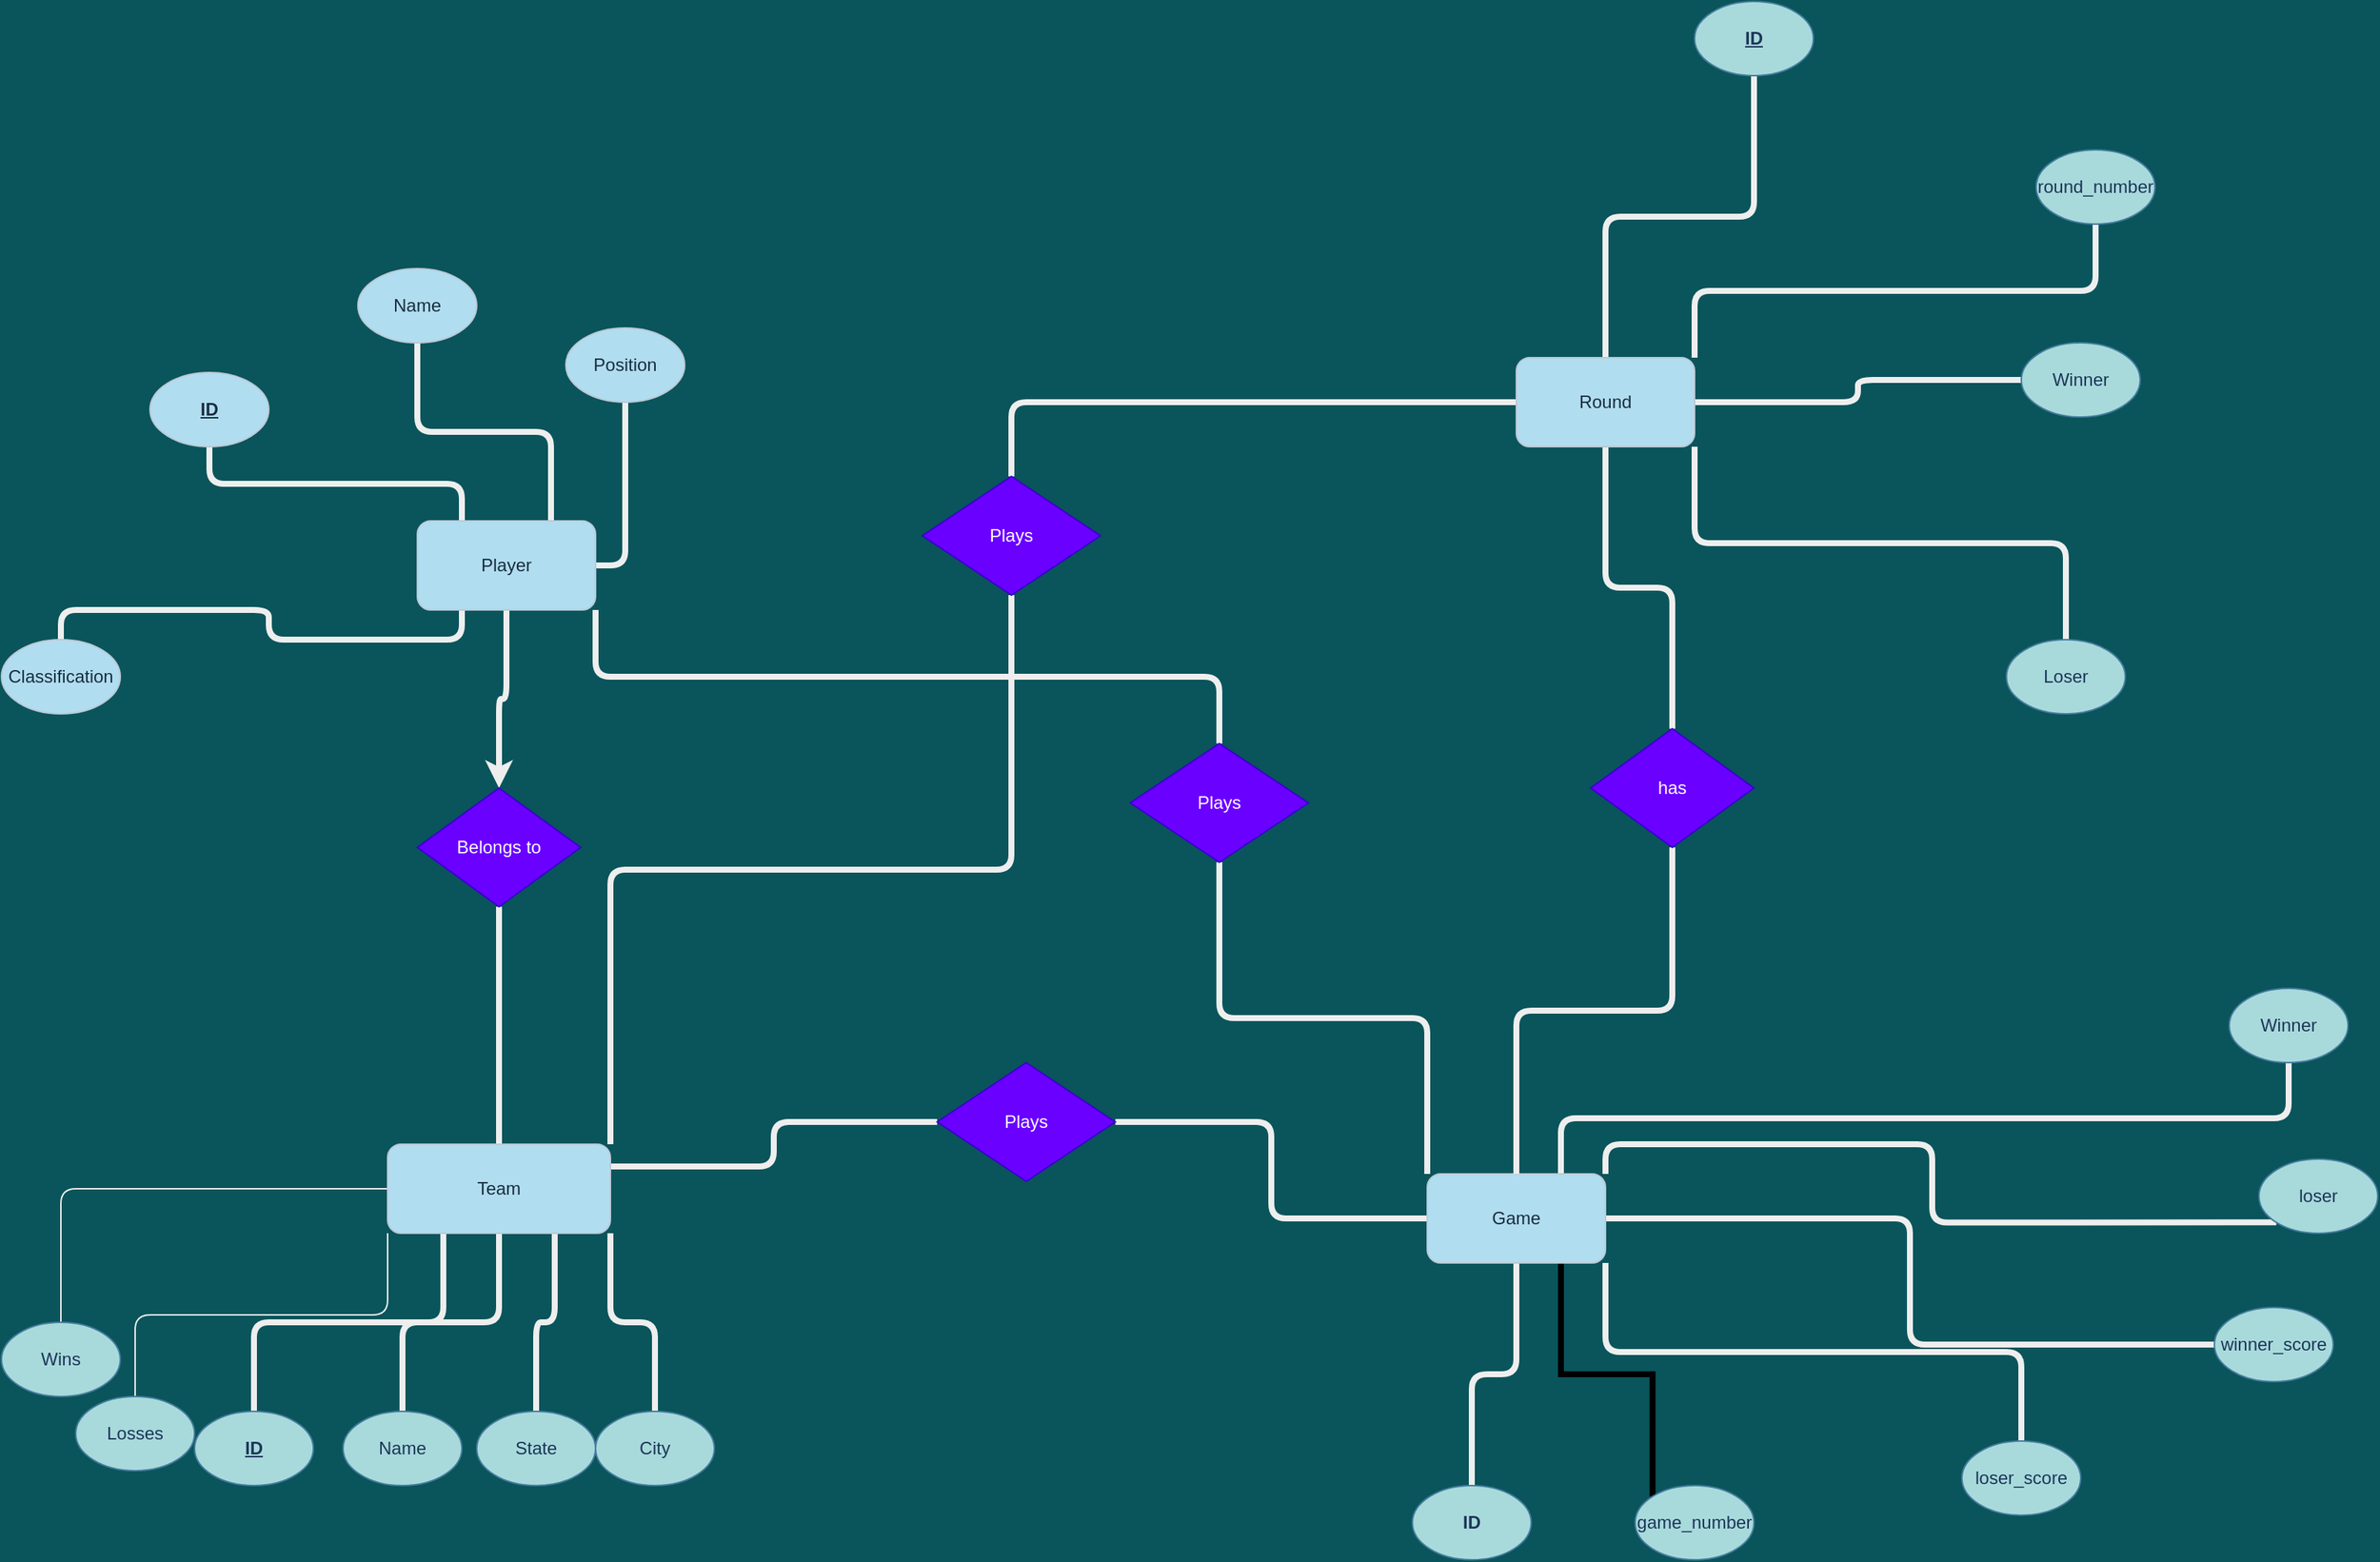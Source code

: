 <mxfile>
    <diagram id="f1fNdSs0WdLGAotpnBLY" name="Page-1">
        <mxGraphModel dx="3735" dy="1795" grid="1" gridSize="10" guides="1" tooltips="1" connect="1" arrows="1" fold="1" page="1" pageScale="1" pageWidth="1100" pageHeight="850" background="#09555B" math="0" shadow="0">
            <root>
                <mxCell id="0"/>
                <mxCell id="1" parent="0"/>
                <mxCell id="10" style="edgeStyle=orthogonalEdgeStyle;curved=0;rounded=1;sketch=0;orthogonalLoop=1;jettySize=auto;html=1;exitX=0.25;exitY=0;exitDx=0;exitDy=0;entryX=0.5;entryY=1;entryDx=0;entryDy=0;fontColor=#FFFFFF;strokeColor=#EEEEEE;labelBackgroundColor=#09555B;endArrow=none;endFill=0;strokeWidth=4;" parent="1" source="2" target="8" edge="1">
                    <mxGeometry relative="1" as="geometry"/>
                </mxCell>
                <mxCell id="11" style="edgeStyle=orthogonalEdgeStyle;curved=0;rounded=1;sketch=0;orthogonalLoop=1;jettySize=auto;html=1;exitX=0.75;exitY=0;exitDx=0;exitDy=0;fontColor=#FFFFFF;strokeColor=#EEEEEE;entryX=0.5;entryY=1;entryDx=0;entryDy=0;labelBackgroundColor=#09555B;endArrow=none;endFill=0;strokeWidth=4;" parent="1" source="2" target="7" edge="1">
                    <mxGeometry relative="1" as="geometry">
                        <mxPoint x="220" y="100" as="targetPoint"/>
                    </mxGeometry>
                </mxCell>
                <mxCell id="12" style="edgeStyle=orthogonalEdgeStyle;curved=0;rounded=1;sketch=0;orthogonalLoop=1;jettySize=auto;html=1;exitX=1;exitY=0.5;exitDx=0;exitDy=0;fontColor=#FFFFFF;strokeColor=#EEEEEE;labelBackgroundColor=#09555B;strokeWidth=4;endArrow=none;endFill=0;" parent="1" source="2" target="9" edge="1">
                    <mxGeometry relative="1" as="geometry"/>
                </mxCell>
                <mxCell id="17" style="edgeStyle=orthogonalEdgeStyle;curved=0;rounded=1;sketch=0;orthogonalLoop=1;jettySize=auto;html=1;exitX=0.25;exitY=1;exitDx=0;exitDy=0;fontColor=#FFFFFF;strokeColor=#EEEEEE;endArrow=none;endFill=0;strokeWidth=4;" parent="1" source="2" target="15" edge="1">
                    <mxGeometry relative="1" as="geometry"/>
                </mxCell>
                <mxCell id="49" style="edgeStyle=orthogonalEdgeStyle;curved=0;rounded=1;sketch=0;orthogonalLoop=1;jettySize=auto;html=1;exitX=0.5;exitY=1;exitDx=0;exitDy=0;entryX=0.5;entryY=0;entryDx=0;entryDy=0;fontColor=#FFFFFF;strokeColor=#EEEEEE;strokeWidth=4;" parent="1" source="2" target="47" edge="1">
                    <mxGeometry relative="1" as="geometry"/>
                </mxCell>
                <mxCell id="70" style="edgeStyle=orthogonalEdgeStyle;curved=0;rounded=1;sketch=0;orthogonalLoop=1;jettySize=auto;html=1;exitX=1;exitY=1;exitDx=0;exitDy=0;fontColor=#FFFFFF;strokeColor=#EEEEEE;strokeWidth=4;endArrow=none;endFill=0;" parent="1" source="2" target="69" edge="1">
                    <mxGeometry relative="1" as="geometry"/>
                </mxCell>
                <mxCell id="2" value="Player" style="rounded=1;whiteSpace=wrap;html=1;sketch=0;fontColor=#182E3E;strokeColor=#BAC8D3;fillColor=#B1DDF0;" parent="1" vertex="1">
                    <mxGeometry x="60" y="60" width="120" height="60" as="geometry"/>
                </mxCell>
                <mxCell id="34" style="edgeStyle=orthogonalEdgeStyle;curved=0;rounded=1;sketch=0;orthogonalLoop=1;jettySize=auto;html=1;exitX=0.5;exitY=1;exitDx=0;exitDy=0;entryX=0.5;entryY=0;entryDx=0;entryDy=0;fontColor=#FFFFFF;strokeColor=#EEEEEE;strokeWidth=4;endArrow=none;endFill=0;" parent="1" source="3" target="33" edge="1">
                    <mxGeometry relative="1" as="geometry"/>
                </mxCell>
                <mxCell id="36" style="edgeStyle=orthogonalEdgeStyle;curved=0;rounded=1;sketch=0;orthogonalLoop=1;jettySize=auto;html=1;exitX=1;exitY=1;exitDx=0;exitDy=0;entryX=0.5;entryY=0;entryDx=0;entryDy=0;fontColor=#FFFFFF;strokeColor=#EEEEEE;strokeWidth=4;endArrow=none;endFill=0;" parent="1" source="3" target="35" edge="1">
                    <mxGeometry relative="1" as="geometry"/>
                </mxCell>
                <mxCell id="44" style="edgeStyle=orthogonalEdgeStyle;curved=0;rounded=1;sketch=0;orthogonalLoop=1;jettySize=auto;html=1;exitX=1;exitY=0.5;exitDx=0;exitDy=0;entryX=0;entryY=0.5;entryDx=0;entryDy=0;fontColor=#FFFFFF;strokeColor=#EEEEEE;strokeWidth=4;endArrow=none;endFill=0;" parent="1" source="3" target="43" edge="1">
                    <mxGeometry relative="1" as="geometry"/>
                </mxCell>
                <mxCell id="56" style="edgeStyle=orthogonalEdgeStyle;curved=0;rounded=1;sketch=0;orthogonalLoop=1;jettySize=auto;html=1;exitX=0;exitY=0.5;exitDx=0;exitDy=0;entryX=1;entryY=0.5;entryDx=0;entryDy=0;fontColor=#FFFFFF;strokeColor=#EEEEEE;strokeWidth=4;endArrow=none;endFill=0;" parent="1" source="3" target="53" edge="1">
                    <mxGeometry relative="1" as="geometry"/>
                </mxCell>
                <mxCell id="61" style="edgeStyle=orthogonalEdgeStyle;curved=0;rounded=1;sketch=0;orthogonalLoop=1;jettySize=auto;html=1;exitX=0.75;exitY=0;exitDx=0;exitDy=0;entryX=0.5;entryY=1;entryDx=0;entryDy=0;fontColor=#FFFFFF;strokeColor=#EEEEEE;strokeWidth=4;endArrow=none;endFill=0;" parent="1" source="3" target="59" edge="1">
                    <mxGeometry relative="1" as="geometry"/>
                </mxCell>
                <mxCell id="62" style="edgeStyle=orthogonalEdgeStyle;curved=0;rounded=1;sketch=0;orthogonalLoop=1;jettySize=auto;html=1;exitX=1;exitY=0;exitDx=0;exitDy=0;entryX=0;entryY=1;entryDx=0;entryDy=0;fontColor=#FFFFFF;strokeColor=#EEEEEE;strokeWidth=4;endArrow=none;endFill=0;" parent="1" source="3" target="60" edge="1">
                    <mxGeometry relative="1" as="geometry"/>
                </mxCell>
                <mxCell id="71" style="edgeStyle=orthogonalEdgeStyle;curved=0;rounded=1;sketch=0;orthogonalLoop=1;jettySize=auto;html=1;exitX=0;exitY=0;exitDx=0;exitDy=0;entryX=0.5;entryY=1;entryDx=0;entryDy=0;fontColor=#FFFFFF;strokeColor=#EEEEEE;endArrow=none;endFill=0;strokeWidth=4;" parent="1" source="3" target="69" edge="1">
                    <mxGeometry relative="1" as="geometry"/>
                </mxCell>
                <mxCell id="75" style="edgeStyle=orthogonalEdgeStyle;rounded=0;orthogonalLoop=1;jettySize=auto;html=1;exitX=0.75;exitY=1;exitDx=0;exitDy=0;entryX=0;entryY=0;entryDx=0;entryDy=0;endArrow=none;endFill=0;strokeWidth=4;" edge="1" parent="1" source="3" target="74">
                    <mxGeometry relative="1" as="geometry"/>
                </mxCell>
                <mxCell id="3" value="Game" style="rounded=1;whiteSpace=wrap;html=1;sketch=0;fontColor=#182E3E;strokeColor=#BAC8D3;fillColor=#B1DDF0;" parent="1" vertex="1">
                    <mxGeometry x="740" y="500" width="120" height="60" as="geometry"/>
                </mxCell>
                <mxCell id="40" style="edgeStyle=orthogonalEdgeStyle;curved=0;rounded=1;sketch=0;orthogonalLoop=1;jettySize=auto;html=1;exitX=0.5;exitY=0;exitDx=0;exitDy=0;fontColor=#FFFFFF;strokeColor=#EEEEEE;strokeWidth=4;endArrow=none;endFill=0;" parent="1" source="4" target="39" edge="1">
                    <mxGeometry relative="1" as="geometry"/>
                </mxCell>
                <mxCell id="42" style="edgeStyle=orthogonalEdgeStyle;curved=0;rounded=1;sketch=0;orthogonalLoop=1;jettySize=auto;html=1;exitX=1;exitY=0;exitDx=0;exitDy=0;entryX=0.5;entryY=1;entryDx=0;entryDy=0;fontColor=#FFFFFF;strokeColor=#EEEEEE;strokeWidth=4;endArrow=none;endFill=0;" parent="1" source="4" target="41" edge="1">
                    <mxGeometry relative="1" as="geometry"/>
                </mxCell>
                <mxCell id="46" style="edgeStyle=orthogonalEdgeStyle;curved=0;rounded=1;sketch=0;orthogonalLoop=1;jettySize=auto;html=1;exitX=1;exitY=0.5;exitDx=0;exitDy=0;entryX=0;entryY=0.5;entryDx=0;entryDy=0;fontColor=#FFFFFF;strokeColor=#EEEEEE;strokeWidth=4;endArrow=none;endFill=0;" parent="1" source="4" target="45" edge="1">
                    <mxGeometry relative="1" as="geometry"/>
                </mxCell>
                <mxCell id="57" style="edgeStyle=orthogonalEdgeStyle;curved=0;rounded=1;sketch=0;orthogonalLoop=1;jettySize=auto;html=1;exitX=1;exitY=1;exitDx=0;exitDy=0;fontColor=#FFFFFF;strokeColor=#EEEEEE;entryX=0.5;entryY=0;entryDx=0;entryDy=0;strokeWidth=4;endArrow=none;endFill=0;" parent="1" source="4" target="58" edge="1">
                    <mxGeometry relative="1" as="geometry">
                        <mxPoint x="1010" y="210" as="targetPoint"/>
                    </mxGeometry>
                </mxCell>
                <mxCell id="64" value="" style="edgeStyle=orthogonalEdgeStyle;curved=0;rounded=1;sketch=0;orthogonalLoop=1;jettySize=auto;html=1;fontColor=#FFFFFF;strokeColor=#EEEEEE;strokeWidth=4;endArrow=none;endFill=0;" parent="1" source="4" target="63" edge="1">
                    <mxGeometry relative="1" as="geometry"/>
                </mxCell>
                <mxCell id="68" style="edgeStyle=orthogonalEdgeStyle;curved=0;rounded=1;sketch=0;orthogonalLoop=1;jettySize=auto;html=1;exitX=0;exitY=0.5;exitDx=0;exitDy=0;fontColor=#FFFFFF;strokeColor=#EEEEEE;strokeWidth=4;endArrow=none;endFill=0;" parent="1" source="4" target="67" edge="1">
                    <mxGeometry relative="1" as="geometry"/>
                </mxCell>
                <mxCell id="4" value="Round" style="rounded=1;whiteSpace=wrap;html=1;sketch=0;fontColor=#182E3E;strokeColor=#BAC8D3;fillColor=#B1DDF0;" parent="1" vertex="1">
                    <mxGeometry x="800" y="-50" width="120" height="60" as="geometry"/>
                </mxCell>
                <mxCell id="21" style="edgeStyle=orthogonalEdgeStyle;curved=0;rounded=1;sketch=0;orthogonalLoop=1;jettySize=auto;html=1;exitX=0.25;exitY=1;exitDx=0;exitDy=0;entryX=0.5;entryY=0;entryDx=0;entryDy=0;fontColor=#FFFFFF;strokeColor=#EEEEEE;endArrow=none;endFill=0;strokeWidth=4;" parent="1" source="5" target="20" edge="1">
                    <mxGeometry relative="1" as="geometry"/>
                </mxCell>
                <mxCell id="23" style="edgeStyle=orthogonalEdgeStyle;curved=0;rounded=1;sketch=0;orthogonalLoop=1;jettySize=auto;html=1;exitX=0.5;exitY=1;exitDx=0;exitDy=0;entryX=0.5;entryY=0;entryDx=0;entryDy=0;fontColor=#FFFFFF;strokeColor=#EEEEEE;strokeWidth=4;endArrow=none;endFill=0;" parent="1" source="5" target="22" edge="1">
                    <mxGeometry relative="1" as="geometry"/>
                </mxCell>
                <mxCell id="25" style="edgeStyle=orthogonalEdgeStyle;curved=0;rounded=1;sketch=0;orthogonalLoop=1;jettySize=auto;html=1;exitX=0.75;exitY=1;exitDx=0;exitDy=0;entryX=0.5;entryY=0;entryDx=0;entryDy=0;fontColor=#FFFFFF;strokeColor=#EEEEEE;strokeWidth=4;endArrow=none;endFill=0;" parent="1" source="5" target="24" edge="1">
                    <mxGeometry relative="1" as="geometry"/>
                </mxCell>
                <mxCell id="27" style="edgeStyle=orthogonalEdgeStyle;curved=0;rounded=1;sketch=0;orthogonalLoop=1;jettySize=auto;html=1;exitX=1;exitY=1;exitDx=0;exitDy=0;entryX=0.5;entryY=0;entryDx=0;entryDy=0;fontColor=#FFFFFF;strokeColor=#EEEEEE;strokeWidth=4;endArrow=none;endFill=0;" parent="1" source="5" target="26" edge="1">
                    <mxGeometry relative="1" as="geometry"/>
                </mxCell>
                <mxCell id="29" style="edgeStyle=orthogonalEdgeStyle;curved=0;rounded=1;sketch=0;orthogonalLoop=1;jettySize=auto;html=1;exitX=0;exitY=0.5;exitDx=0;exitDy=0;fontColor=#FFFFFF;strokeColor=#EEEEEE;entryX=0.5;entryY=0;entryDx=0;entryDy=0;endArrow=none;endFill=0;" parent="1" source="5" target="28" edge="1">
                    <mxGeometry relative="1" as="geometry">
                        <mxPoint x="-160" y="490" as="targetPoint"/>
                    </mxGeometry>
                </mxCell>
                <mxCell id="32" style="edgeStyle=orthogonalEdgeStyle;curved=0;rounded=1;sketch=0;orthogonalLoop=1;jettySize=auto;html=1;exitX=0;exitY=1;exitDx=0;exitDy=0;entryX=0.5;entryY=0;entryDx=0;entryDy=0;fontColor=#FFFFFF;strokeColor=#EEEEEE;endArrow=none;endFill=0;" parent="1" source="5" target="31" edge="1">
                    <mxGeometry relative="1" as="geometry"/>
                </mxCell>
                <mxCell id="52" style="edgeStyle=orthogonalEdgeStyle;curved=0;rounded=1;sketch=0;orthogonalLoop=1;jettySize=auto;html=1;exitX=0.5;exitY=0;exitDx=0;exitDy=0;entryX=0.5;entryY=1;entryDx=0;entryDy=0;fontColor=#FFFFFF;strokeColor=#EEEEEE;strokeWidth=4;endArrow=none;endFill=0;" parent="1" source="5" target="47" edge="1">
                    <mxGeometry relative="1" as="geometry"/>
                </mxCell>
                <mxCell id="55" style="edgeStyle=orthogonalEdgeStyle;curved=0;rounded=1;sketch=0;orthogonalLoop=1;jettySize=auto;html=1;exitX=1;exitY=0.25;exitDx=0;exitDy=0;entryX=0;entryY=0.5;entryDx=0;entryDy=0;fontColor=#FFFFFF;strokeColor=#EEEEEE;strokeWidth=4;endArrow=none;endFill=0;" parent="1" source="5" target="53" edge="1">
                    <mxGeometry relative="1" as="geometry"/>
                </mxCell>
                <mxCell id="66" style="edgeStyle=orthogonalEdgeStyle;curved=0;rounded=1;sketch=0;orthogonalLoop=1;jettySize=auto;html=1;exitX=1;exitY=0;exitDx=0;exitDy=0;fontColor=#FFFFFF;strokeColor=#EEEEEE;entryX=0.5;entryY=1;entryDx=0;entryDy=0;strokeWidth=4;endArrow=none;endFill=0;" parent="1" source="5" target="67" edge="1">
                    <mxGeometry relative="1" as="geometry">
                        <mxPoint x="380" y="250" as="targetPoint"/>
                    </mxGeometry>
                </mxCell>
                <mxCell id="5" value="Team" style="rounded=1;whiteSpace=wrap;html=1;sketch=0;fontColor=#182E3E;strokeColor=#BAC8D3;fillColor=#B1DDF0;" parent="1" vertex="1">
                    <mxGeometry x="40" y="480" width="150" height="60" as="geometry"/>
                </mxCell>
                <mxCell id="7" value="Name" style="ellipse;whiteSpace=wrap;html=1;rounded=0;sketch=0;fontColor=#182E3E;strokeColor=#BAC8D3;fillColor=#B1DDF0;" parent="1" vertex="1">
                    <mxGeometry x="20" y="-110" width="80" height="50" as="geometry"/>
                </mxCell>
                <mxCell id="8" value="&lt;b&gt;&lt;u&gt;ID&lt;/u&gt;&lt;/b&gt;" style="ellipse;whiteSpace=wrap;html=1;rounded=0;sketch=0;fontColor=#182E3E;strokeColor=#BAC8D3;fillColor=#B1DDF0;" parent="1" vertex="1">
                    <mxGeometry x="-120" y="-40" width="80" height="50" as="geometry"/>
                </mxCell>
                <mxCell id="9" value="Position" style="ellipse;whiteSpace=wrap;html=1;rounded=0;sketch=0;fontColor=#182E3E;strokeColor=#BAC8D3;fillColor=#B1DDF0;" parent="1" vertex="1">
                    <mxGeometry x="160" y="-70" width="80" height="50" as="geometry"/>
                </mxCell>
                <mxCell id="15" value="Classification" style="ellipse;whiteSpace=wrap;html=1;rounded=0;sketch=0;fontColor=#182E3E;strokeColor=#BAC8D3;fillColor=#B1DDF0;" parent="1" vertex="1">
                    <mxGeometry x="-220" y="140" width="80" height="50" as="geometry"/>
                </mxCell>
                <mxCell id="20" value="&lt;b&gt;&lt;u&gt;ID&lt;/u&gt;&lt;/b&gt;" style="ellipse;whiteSpace=wrap;html=1;rounded=0;sketch=0;fontColor=#1D3557;strokeColor=#457B9D;fillColor=#A8DADC;" parent="1" vertex="1">
                    <mxGeometry x="-90" y="660" width="80" height="50" as="geometry"/>
                </mxCell>
                <mxCell id="22" value="Name" style="ellipse;whiteSpace=wrap;html=1;rounded=0;sketch=0;fontColor=#1D3557;strokeColor=#457B9D;fillColor=#A8DADC;" parent="1" vertex="1">
                    <mxGeometry x="10" y="660" width="80" height="50" as="geometry"/>
                </mxCell>
                <mxCell id="24" value="State" style="ellipse;whiteSpace=wrap;html=1;rounded=0;sketch=0;fontColor=#1D3557;strokeColor=#457B9D;fillColor=#A8DADC;" parent="1" vertex="1">
                    <mxGeometry x="100" y="660" width="80" height="50" as="geometry"/>
                </mxCell>
                <mxCell id="26" value="City" style="ellipse;whiteSpace=wrap;html=1;rounded=0;sketch=0;fontColor=#1D3557;strokeColor=#457B9D;fillColor=#A8DADC;" parent="1" vertex="1">
                    <mxGeometry x="180" y="660" width="80" height="50" as="geometry"/>
                </mxCell>
                <mxCell id="28" value="Wins" style="ellipse;whiteSpace=wrap;html=1;rounded=0;sketch=0;fontColor=#1D3557;strokeColor=#457B9D;fillColor=#A8DADC;" parent="1" vertex="1">
                    <mxGeometry x="-220" y="600" width="80" height="50" as="geometry"/>
                </mxCell>
                <mxCell id="31" value="Losses" style="ellipse;whiteSpace=wrap;html=1;rounded=0;sketch=0;fontColor=#1D3557;strokeColor=#457B9D;fillColor=#A8DADC;" parent="1" vertex="1">
                    <mxGeometry x="-170" y="650" width="80" height="50" as="geometry"/>
                </mxCell>
                <mxCell id="33" value="&lt;b&gt;ID&lt;/b&gt;" style="ellipse;whiteSpace=wrap;html=1;rounded=0;sketch=0;fontColor=#1D3557;strokeColor=#457B9D;fillColor=#A8DADC;" parent="1" vertex="1">
                    <mxGeometry x="730" y="710" width="80" height="50" as="geometry"/>
                </mxCell>
                <mxCell id="35" value="loser_score" style="ellipse;whiteSpace=wrap;html=1;rounded=0;sketch=0;fontColor=#1D3557;strokeColor=#457B9D;fillColor=#A8DADC;" parent="1" vertex="1">
                    <mxGeometry x="1100" y="680" width="80" height="50" as="geometry"/>
                </mxCell>
                <mxCell id="37" style="edgeStyle=orthogonalEdgeStyle;curved=0;rounded=1;sketch=0;orthogonalLoop=1;jettySize=auto;html=1;exitX=0.5;exitY=1;exitDx=0;exitDy=0;fontColor=#FFFFFF;strokeColor=#EEEEEE;" parent="1" source="20" target="20" edge="1">
                    <mxGeometry relative="1" as="geometry"/>
                </mxCell>
                <mxCell id="39" value="&lt;b&gt;&lt;u&gt;ID&lt;/u&gt;&lt;/b&gt;" style="ellipse;whiteSpace=wrap;html=1;rounded=0;sketch=0;fontColor=#1D3557;strokeColor=#457B9D;fillColor=#A8DADC;" parent="1" vertex="1">
                    <mxGeometry x="920" y="-290" width="80" height="50" as="geometry"/>
                </mxCell>
                <mxCell id="41" value="round_number" style="ellipse;whiteSpace=wrap;html=1;rounded=0;sketch=0;fontColor=#1D3557;strokeColor=#457B9D;fillColor=#A8DADC;" parent="1" vertex="1">
                    <mxGeometry x="1150" y="-190" width="80" height="50" as="geometry"/>
                </mxCell>
                <mxCell id="43" value="winner_score" style="ellipse;whiteSpace=wrap;html=1;rounded=0;sketch=0;fontColor=#1D3557;strokeColor=#457B9D;fillColor=#A8DADC;" parent="1" vertex="1">
                    <mxGeometry x="1270" y="590" width="80" height="50" as="geometry"/>
                </mxCell>
                <mxCell id="45" value="Winner" style="ellipse;whiteSpace=wrap;html=1;rounded=0;sketch=0;fontColor=#1D3557;strokeColor=#457B9D;fillColor=#A8DADC;" parent="1" vertex="1">
                    <mxGeometry x="1140" y="-60" width="80" height="50" as="geometry"/>
                </mxCell>
                <mxCell id="47" value="Belongs to" style="rhombus;whiteSpace=wrap;html=1;rounded=0;sketch=0;fontColor=#ffffff;strokeColor=#3700CC;fillColor=#6a00ff;" parent="1" vertex="1">
                    <mxGeometry x="60" y="240" width="110" height="80" as="geometry"/>
                </mxCell>
                <mxCell id="53" value="Plays" style="rhombus;whiteSpace=wrap;html=1;rounded=0;sketch=0;fontColor=#ffffff;strokeColor=#3700CC;fillColor=#6a00ff;" parent="1" vertex="1">
                    <mxGeometry x="410" y="425" width="120" height="80" as="geometry"/>
                </mxCell>
                <mxCell id="58" value="Loser" style="ellipse;whiteSpace=wrap;html=1;rounded=0;sketch=0;fontColor=#1D3557;strokeColor=#457B9D;fillColor=#A8DADC;" parent="1" vertex="1">
                    <mxGeometry x="1130" y="140" width="80" height="50" as="geometry"/>
                </mxCell>
                <mxCell id="59" value="Winner" style="ellipse;whiteSpace=wrap;html=1;rounded=0;sketch=0;fontColor=#1D3557;strokeColor=#457B9D;fillColor=#A8DADC;" parent="1" vertex="1">
                    <mxGeometry x="1280" y="375" width="80" height="50" as="geometry"/>
                </mxCell>
                <mxCell id="60" value="loser" style="ellipse;whiteSpace=wrap;html=1;rounded=0;sketch=0;fontColor=#1D3557;strokeColor=#457B9D;fillColor=#A8DADC;" parent="1" vertex="1">
                    <mxGeometry x="1300" y="490" width="80" height="50" as="geometry"/>
                </mxCell>
                <mxCell id="65" value="" style="edgeStyle=orthogonalEdgeStyle;curved=0;rounded=1;sketch=0;orthogonalLoop=1;jettySize=auto;html=1;fontColor=#FFFFFF;strokeColor=#EEEEEE;endArrow=none;endFill=0;strokeWidth=4;" parent="1" source="63" target="3" edge="1">
                    <mxGeometry relative="1" as="geometry"/>
                </mxCell>
                <mxCell id="63" value="has" style="rhombus;whiteSpace=wrap;html=1;rounded=0;sketch=0;fontColor=#ffffff;strokeColor=#3700CC;fillColor=#6a00ff;" parent="1" vertex="1">
                    <mxGeometry x="850" y="200" width="110" height="80" as="geometry"/>
                </mxCell>
                <mxCell id="67" value="Plays" style="rhombus;whiteSpace=wrap;html=1;rounded=0;sketch=0;fontColor=#ffffff;strokeColor=#3700CC;fillColor=#6a00ff;" parent="1" vertex="1">
                    <mxGeometry x="400" y="30" width="120" height="80" as="geometry"/>
                </mxCell>
                <mxCell id="69" value="Plays" style="rhombus;whiteSpace=wrap;html=1;rounded=0;sketch=0;fontColor=#ffffff;strokeColor=#3700CC;fillColor=#6a00ff;" parent="1" vertex="1">
                    <mxGeometry x="540" y="210" width="120" height="80" as="geometry"/>
                </mxCell>
                <mxCell id="74" value="game_number" style="ellipse;whiteSpace=wrap;html=1;rounded=0;sketch=0;fontColor=#1D3557;strokeColor=#457B9D;fillColor=#A8DADC;" vertex="1" parent="1">
                    <mxGeometry x="880" y="710" width="80" height="50" as="geometry"/>
                </mxCell>
            </root>
        </mxGraphModel>
    </diagram>
</mxfile>